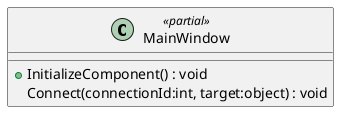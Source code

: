 @startuml
class MainWindow <<partial>> {
    + InitializeComponent() : void
    Connect(connectionId:int, target:object) : void
}
@enduml
